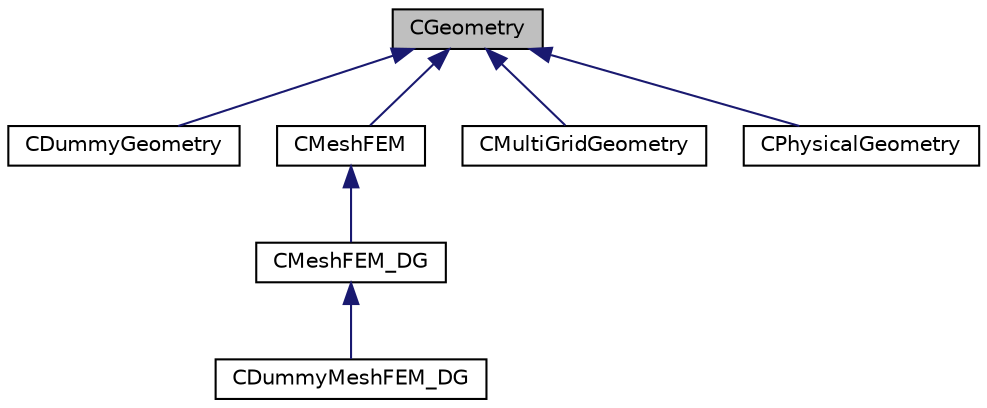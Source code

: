 digraph "CGeometry"
{
 // LATEX_PDF_SIZE
  edge [fontname="Helvetica",fontsize="10",labelfontname="Helvetica",labelfontsize="10"];
  node [fontname="Helvetica",fontsize="10",shape=record];
  Node1 [label="CGeometry",height=0.2,width=0.4,color="black", fillcolor="grey75", style="filled", fontcolor="black",tooltip="Parent class for defining the geometry of the problem (complete geometry, multigrid agglomerated geom..."];
  Node1 -> Node2 [dir="back",color="midnightblue",fontsize="10",style="solid",fontname="Helvetica"];
  Node2 [label="CDummyGeometry",height=0.2,width=0.4,color="black", fillcolor="white", style="filled",URL="$classCDummyGeometry.html",tooltip="Class for defining a geometry that does not contain any points/elements. Can be used for initializing..."];
  Node1 -> Node3 [dir="back",color="midnightblue",fontsize="10",style="solid",fontname="Helvetica"];
  Node3 [label="CMeshFEM",height=0.2,width=0.4,color="black", fillcolor="white", style="filled",URL="$classCMeshFEM.html",tooltip="Base class for the FEM solver."];
  Node3 -> Node4 [dir="back",color="midnightblue",fontsize="10",style="solid",fontname="Helvetica"];
  Node4 [label="CMeshFEM_DG",height=0.2,width=0.4,color="black", fillcolor="white", style="filled",URL="$classCMeshFEM__DG.html",tooltip="Class which contains all the variables for the DG FEM solver."];
  Node4 -> Node5 [dir="back",color="midnightblue",fontsize="10",style="solid",fontname="Helvetica"];
  Node5 [label="CDummyMeshFEM_DG",height=0.2,width=0.4,color="black", fillcolor="white", style="filled",URL="$classCDummyMeshFEM__DG.html",tooltip="Class for defining a DG geometry that does not contain any points/elements. Can be used for initializ..."];
  Node1 -> Node6 [dir="back",color="midnightblue",fontsize="10",style="solid",fontname="Helvetica"];
  Node6 [label="CMultiGridGeometry",height=0.2,width=0.4,color="black", fillcolor="white", style="filled",URL="$classCMultiGridGeometry.html",tooltip="Class for defining the multigrid geometry, the main delicated part is the agglomeration stage,..."];
  Node1 -> Node7 [dir="back",color="midnightblue",fontsize="10",style="solid",fontname="Helvetica"];
  Node7 [label="CPhysicalGeometry",height=0.2,width=0.4,color="black", fillcolor="white", style="filled",URL="$classCPhysicalGeometry.html",tooltip="Class for reading a defining the primal grid which is read from the grid file in ...."];
}
